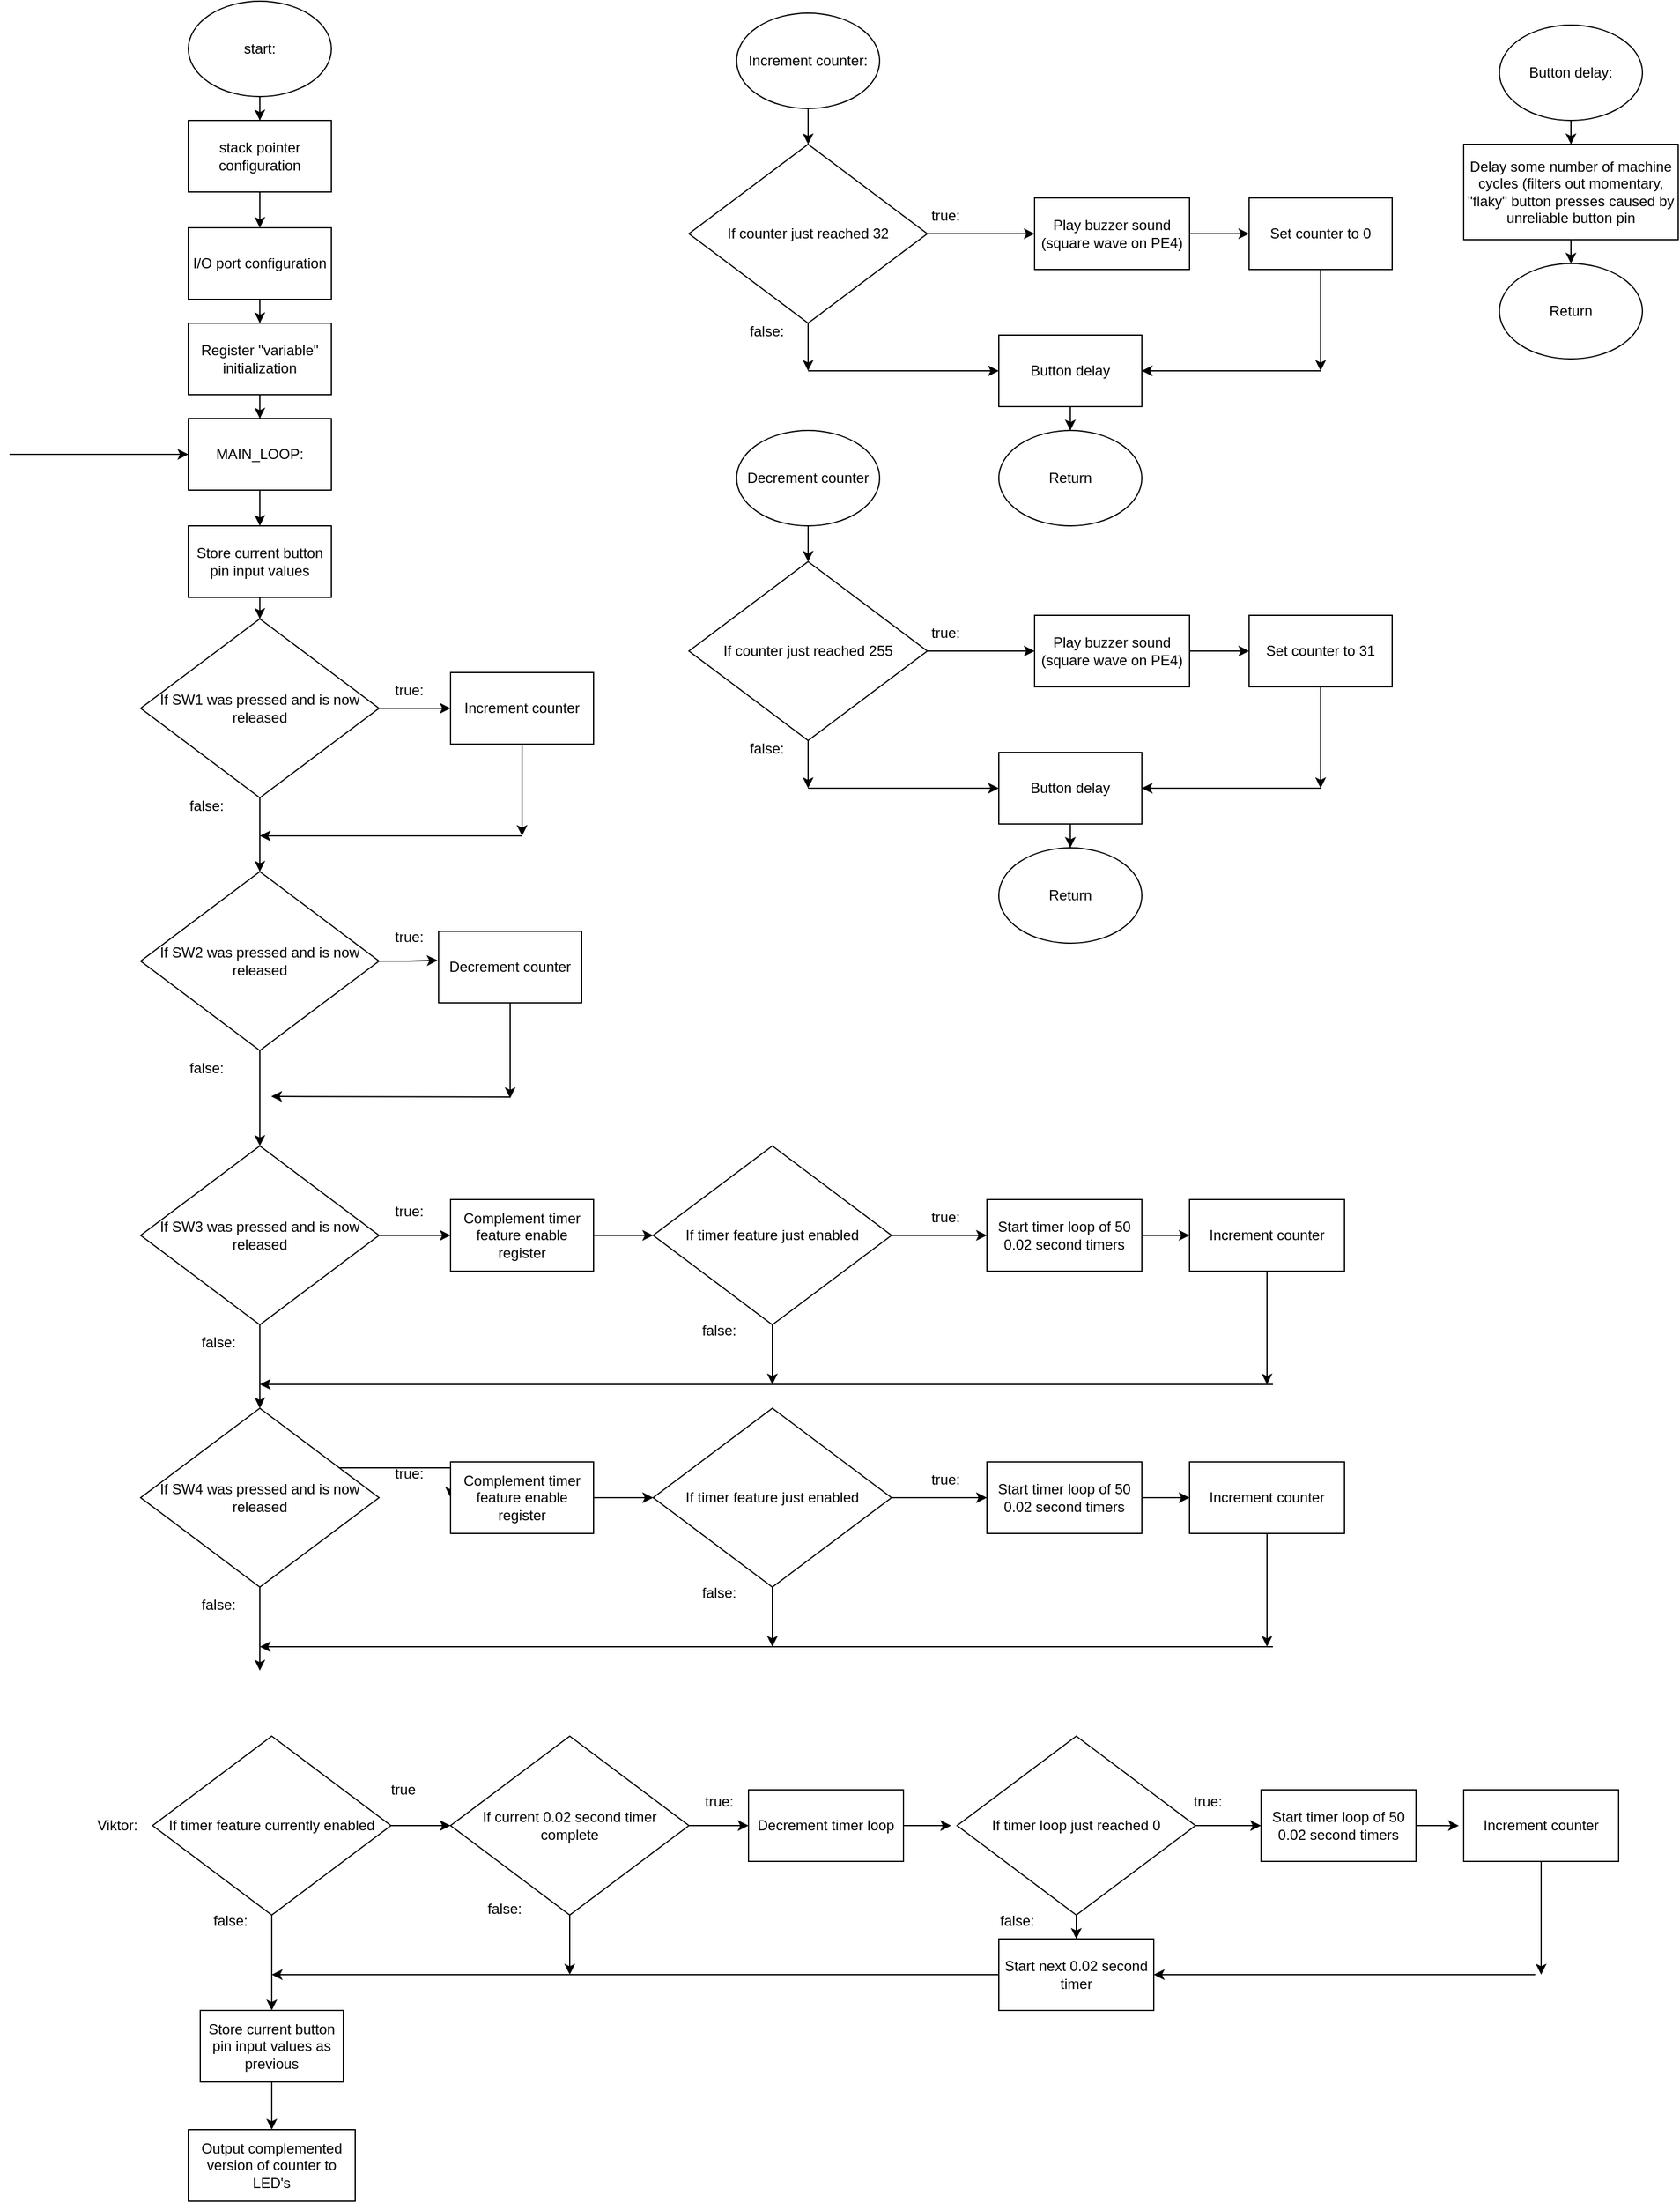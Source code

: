 <mxfile version="22.0.8" type="device">
  <diagram name="Page-1" id="21KgNl3fDPqXJoZ2WQx8">
    <mxGraphModel dx="1161" dy="561" grid="1" gridSize="10" guides="1" tooltips="1" connect="1" arrows="1" fold="1" page="1" pageScale="1" pageWidth="850" pageHeight="1100" math="0" shadow="0">
      <root>
        <mxCell id="0" />
        <mxCell id="1" parent="0" />
        <mxCell id="BrRUjYGZPVKL-SYwgNDW-40" style="edgeStyle=orthogonalEdgeStyle;rounded=0;orthogonalLoop=1;jettySize=auto;html=1;entryX=0.5;entryY=0;entryDx=0;entryDy=0;" parent="1" source="77M68DpBtuaTookem0qs-2" target="77M68DpBtuaTookem0qs-3" edge="1">
          <mxGeometry relative="1" as="geometry" />
        </mxCell>
        <mxCell id="77M68DpBtuaTookem0qs-2" value="stack pointer configuration" style="whiteSpace=wrap;html=1;" parent="1" vertex="1">
          <mxGeometry x="330" y="100" width="120" height="60" as="geometry" />
        </mxCell>
        <mxCell id="BrRUjYGZPVKL-SYwgNDW-41" style="edgeStyle=orthogonalEdgeStyle;rounded=0;orthogonalLoop=1;jettySize=auto;html=1;" parent="1" source="77M68DpBtuaTookem0qs-3" target="77M68DpBtuaTookem0qs-5" edge="1">
          <mxGeometry relative="1" as="geometry" />
        </mxCell>
        <mxCell id="77M68DpBtuaTookem0qs-3" value="I/O port configuration" style="rounded=0;whiteSpace=wrap;html=1;" parent="1" vertex="1">
          <mxGeometry x="330" y="190" width="120" height="60" as="geometry" />
        </mxCell>
        <mxCell id="BrRUjYGZPVKL-SYwgNDW-42" style="edgeStyle=orthogonalEdgeStyle;rounded=0;orthogonalLoop=1;jettySize=auto;html=1;" parent="1" source="77M68DpBtuaTookem0qs-5" target="77M68DpBtuaTookem0qs-6" edge="1">
          <mxGeometry relative="1" as="geometry" />
        </mxCell>
        <mxCell id="77M68DpBtuaTookem0qs-5" value="Register &quot;variable&quot; initialization" style="whiteSpace=wrap;html=1;" parent="1" vertex="1">
          <mxGeometry x="330" y="270" width="120" height="60" as="geometry" />
        </mxCell>
        <mxCell id="BrRUjYGZPVKL-SYwgNDW-43" style="edgeStyle=orthogonalEdgeStyle;rounded=0;orthogonalLoop=1;jettySize=auto;html=1;entryX=0.5;entryY=0;entryDx=0;entryDy=0;" parent="1" source="77M68DpBtuaTookem0qs-6" target="77M68DpBtuaTookem0qs-7" edge="1">
          <mxGeometry relative="1" as="geometry" />
        </mxCell>
        <mxCell id="77M68DpBtuaTookem0qs-6" value="MAIN_LOOP:" style="rounded=0;whiteSpace=wrap;html=1;" parent="1" vertex="1">
          <mxGeometry x="330" y="350" width="120" height="60" as="geometry" />
        </mxCell>
        <mxCell id="BrRUjYGZPVKL-SYwgNDW-44" style="edgeStyle=orthogonalEdgeStyle;rounded=0;orthogonalLoop=1;jettySize=auto;html=1;entryX=0.5;entryY=0;entryDx=0;entryDy=0;" parent="1" source="77M68DpBtuaTookem0qs-7" target="77M68DpBtuaTookem0qs-10" edge="1">
          <mxGeometry relative="1" as="geometry" />
        </mxCell>
        <mxCell id="77M68DpBtuaTookem0qs-7" value="Store current button pin input values" style="rounded=0;whiteSpace=wrap;html=1;" parent="1" vertex="1">
          <mxGeometry x="330" y="440" width="120" height="60" as="geometry" />
        </mxCell>
        <mxCell id="qb9iI_MVHt3v05Znw0Vi-2" style="edgeStyle=orthogonalEdgeStyle;rounded=0;orthogonalLoop=1;jettySize=auto;html=1;" parent="1" source="77M68DpBtuaTookem0qs-8" edge="1">
          <mxGeometry relative="1" as="geometry">
            <mxPoint x="610" y="700" as="targetPoint" />
          </mxGeometry>
        </mxCell>
        <mxCell id="77M68DpBtuaTookem0qs-8" value="Increment counter" style="whiteSpace=wrap;html=1;" parent="1" vertex="1">
          <mxGeometry x="550" y="563" width="120" height="60" as="geometry" />
        </mxCell>
        <mxCell id="BrRUjYGZPVKL-SYwgNDW-39" style="edgeStyle=orthogonalEdgeStyle;rounded=0;orthogonalLoop=1;jettySize=auto;html=1;entryX=0.5;entryY=0;entryDx=0;entryDy=0;" parent="1" source="77M68DpBtuaTookem0qs-9" target="77M68DpBtuaTookem0qs-2" edge="1">
          <mxGeometry relative="1" as="geometry" />
        </mxCell>
        <mxCell id="77M68DpBtuaTookem0qs-9" value="start:" style="ellipse;whiteSpace=wrap;html=1;" parent="1" vertex="1">
          <mxGeometry x="330" width="120" height="80" as="geometry" />
        </mxCell>
        <mxCell id="BrRUjYGZPVKL-SYwgNDW-27" style="edgeStyle=orthogonalEdgeStyle;rounded=0;orthogonalLoop=1;jettySize=auto;html=1;entryX=0;entryY=0.5;entryDx=0;entryDy=0;" parent="1" source="77M68DpBtuaTookem0qs-10" target="77M68DpBtuaTookem0qs-8" edge="1">
          <mxGeometry relative="1" as="geometry" />
        </mxCell>
        <mxCell id="BrRUjYGZPVKL-SYwgNDW-28" style="edgeStyle=orthogonalEdgeStyle;rounded=0;orthogonalLoop=1;jettySize=auto;html=1;entryX=0.5;entryY=0;entryDx=0;entryDy=0;" parent="1" source="77M68DpBtuaTookem0qs-10" target="BrRUjYGZPVKL-SYwgNDW-9" edge="1">
          <mxGeometry relative="1" as="geometry" />
        </mxCell>
        <mxCell id="77M68DpBtuaTookem0qs-10" value="If SW1 was pressed and is now released" style="rhombus;whiteSpace=wrap;html=1;" parent="1" vertex="1">
          <mxGeometry x="290" y="518" width="200" height="150" as="geometry" />
        </mxCell>
        <mxCell id="BrRUjYGZPVKL-SYwgNDW-1" value="true:" style="text;html=1;align=center;verticalAlign=middle;resizable=0;points=[];autosize=1;strokeColor=none;fillColor=none;" parent="1" vertex="1">
          <mxGeometry x="490" y="563" width="50" height="30" as="geometry" />
        </mxCell>
        <mxCell id="BrRUjYGZPVKL-SYwgNDW-2" value="false:" style="text;html=1;align=center;verticalAlign=middle;resizable=0;points=[];autosize=1;strokeColor=none;fillColor=none;" parent="1" vertex="1">
          <mxGeometry x="320" y="660" width="50" height="30" as="geometry" />
        </mxCell>
        <mxCell id="BrRUjYGZPVKL-SYwgNDW-9" value="If SW2 was pressed and is now released" style="rhombus;whiteSpace=wrap;html=1;" parent="1" vertex="1">
          <mxGeometry x="290" y="730" width="200" height="150" as="geometry" />
        </mxCell>
        <mxCell id="qb9iI_MVHt3v05Znw0Vi-1" style="edgeStyle=orthogonalEdgeStyle;rounded=0;orthogonalLoop=1;jettySize=auto;html=1;" parent="1" source="BrRUjYGZPVKL-SYwgNDW-10" edge="1">
          <mxGeometry relative="1" as="geometry">
            <mxPoint x="600" y="920" as="targetPoint" />
          </mxGeometry>
        </mxCell>
        <mxCell id="BrRUjYGZPVKL-SYwgNDW-10" value="Decrement counter" style="whiteSpace=wrap;html=1;" parent="1" vertex="1">
          <mxGeometry x="540" y="780" width="120" height="60" as="geometry" />
        </mxCell>
        <mxCell id="BrRUjYGZPVKL-SYwgNDW-15" value="false:" style="text;html=1;align=center;verticalAlign=middle;resizable=0;points=[];autosize=1;strokeColor=none;fillColor=none;" parent="1" vertex="1">
          <mxGeometry x="320" y="880" width="50" height="30" as="geometry" />
        </mxCell>
        <mxCell id="BrRUjYGZPVKL-SYwgNDW-16" value="true:" style="text;html=1;align=center;verticalAlign=middle;resizable=0;points=[];autosize=1;strokeColor=none;fillColor=none;" parent="1" vertex="1">
          <mxGeometry x="490" y="770" width="50" height="30" as="geometry" />
        </mxCell>
        <mxCell id="BrRUjYGZPVKL-SYwgNDW-29" style="edgeStyle=orthogonalEdgeStyle;rounded=0;orthogonalLoop=1;jettySize=auto;html=1;entryX=0.5;entryY=0;entryDx=0;entryDy=0;exitX=0.5;exitY=1;exitDx=0;exitDy=0;" parent="1" source="BrRUjYGZPVKL-SYwgNDW-9" target="BrRUjYGZPVKL-SYwgNDW-45" edge="1">
          <mxGeometry relative="1" as="geometry">
            <mxPoint x="389.58" y="886.5" as="sourcePoint" />
            <mxPoint x="389.58" y="948.5" as="targetPoint" />
          </mxGeometry>
        </mxCell>
        <mxCell id="BrRUjYGZPVKL-SYwgNDW-34" value="" style="endArrow=classic;html=1;rounded=0;" parent="1" edge="1">
          <mxGeometry width="50" height="50" relative="1" as="geometry">
            <mxPoint x="600" y="919" as="sourcePoint" />
            <mxPoint x="399.58" y="918.5" as="targetPoint" />
          </mxGeometry>
        </mxCell>
        <mxCell id="BrRUjYGZPVKL-SYwgNDW-38" style="edgeStyle=orthogonalEdgeStyle;rounded=0;orthogonalLoop=1;jettySize=auto;html=1;entryX=-0.007;entryY=0.406;entryDx=0;entryDy=0;entryPerimeter=0;" parent="1" source="BrRUjYGZPVKL-SYwgNDW-9" target="BrRUjYGZPVKL-SYwgNDW-10" edge="1">
          <mxGeometry relative="1" as="geometry" />
        </mxCell>
        <mxCell id="BrRUjYGZPVKL-SYwgNDW-49" style="edgeStyle=orthogonalEdgeStyle;rounded=0;orthogonalLoop=1;jettySize=auto;html=1;entryX=0;entryY=0.5;entryDx=0;entryDy=0;" parent="1" source="BrRUjYGZPVKL-SYwgNDW-45" target="BrRUjYGZPVKL-SYwgNDW-46" edge="1">
          <mxGeometry relative="1" as="geometry" />
        </mxCell>
        <mxCell id="BrRUjYGZPVKL-SYwgNDW-50" style="edgeStyle=orthogonalEdgeStyle;rounded=0;orthogonalLoop=1;jettySize=auto;html=1;" parent="1" source="BrRUjYGZPVKL-SYwgNDW-45" edge="1">
          <mxGeometry relative="1" as="geometry">
            <mxPoint x="390" y="1180" as="targetPoint" />
          </mxGeometry>
        </mxCell>
        <mxCell id="BrRUjYGZPVKL-SYwgNDW-45" value="If SW3 was pressed and is now released" style="rhombus;whiteSpace=wrap;html=1;" parent="1" vertex="1">
          <mxGeometry x="290" y="960" width="200" height="150" as="geometry" />
        </mxCell>
        <mxCell id="BrRUjYGZPVKL-SYwgNDW-54" style="edgeStyle=orthogonalEdgeStyle;rounded=0;orthogonalLoop=1;jettySize=auto;html=1;entryX=0;entryY=0.5;entryDx=0;entryDy=0;" parent="1" source="BrRUjYGZPVKL-SYwgNDW-46" target="BrRUjYGZPVKL-SYwgNDW-53" edge="1">
          <mxGeometry relative="1" as="geometry" />
        </mxCell>
        <mxCell id="BrRUjYGZPVKL-SYwgNDW-46" value="Complement timer feature enable register" style="whiteSpace=wrap;html=1;" parent="1" vertex="1">
          <mxGeometry x="550" y="1005" width="120" height="60" as="geometry" />
        </mxCell>
        <mxCell id="BrRUjYGZPVKL-SYwgNDW-47" value="true:" style="text;html=1;align=center;verticalAlign=middle;resizable=0;points=[];autosize=1;strokeColor=none;fillColor=none;" parent="1" vertex="1">
          <mxGeometry x="490" y="1000" width="50" height="30" as="geometry" />
        </mxCell>
        <mxCell id="BrRUjYGZPVKL-SYwgNDW-52" value="false:" style="text;html=1;align=center;verticalAlign=middle;resizable=0;points=[];autosize=1;strokeColor=none;fillColor=none;" parent="1" vertex="1">
          <mxGeometry x="330" y="1110" width="50" height="30" as="geometry" />
        </mxCell>
        <mxCell id="BrRUjYGZPVKL-SYwgNDW-57" style="edgeStyle=orthogonalEdgeStyle;rounded=0;orthogonalLoop=1;jettySize=auto;html=1;entryX=0;entryY=0.5;entryDx=0;entryDy=0;" parent="1" source="BrRUjYGZPVKL-SYwgNDW-53" target="BrRUjYGZPVKL-SYwgNDW-55" edge="1">
          <mxGeometry relative="1" as="geometry" />
        </mxCell>
        <mxCell id="BrRUjYGZPVKL-SYwgNDW-61" style="edgeStyle=orthogonalEdgeStyle;rounded=0;orthogonalLoop=1;jettySize=auto;html=1;" parent="1" source="BrRUjYGZPVKL-SYwgNDW-53" edge="1">
          <mxGeometry relative="1" as="geometry">
            <mxPoint x="820" y="1160" as="targetPoint" />
          </mxGeometry>
        </mxCell>
        <mxCell id="BrRUjYGZPVKL-SYwgNDW-53" value="If timer feature just enabled" style="rhombus;whiteSpace=wrap;html=1;" parent="1" vertex="1">
          <mxGeometry x="720" y="960" width="200" height="150" as="geometry" />
        </mxCell>
        <mxCell id="BrRUjYGZPVKL-SYwgNDW-58" style="edgeStyle=orthogonalEdgeStyle;rounded=0;orthogonalLoop=1;jettySize=auto;html=1;" parent="1" edge="1">
          <mxGeometry relative="1" as="geometry">
            <mxPoint x="390" y="1160" as="targetPoint" />
            <mxPoint x="1240" y="1160" as="sourcePoint" />
            <Array as="points">
              <mxPoint x="1065" y="1160" />
            </Array>
          </mxGeometry>
        </mxCell>
        <mxCell id="BrRUjYGZPVKL-SYwgNDW-71" style="edgeStyle=orthogonalEdgeStyle;rounded=0;orthogonalLoop=1;jettySize=auto;html=1;entryX=0;entryY=0.5;entryDx=0;entryDy=0;" parent="1" source="BrRUjYGZPVKL-SYwgNDW-55" target="BrRUjYGZPVKL-SYwgNDW-69" edge="1">
          <mxGeometry relative="1" as="geometry" />
        </mxCell>
        <mxCell id="BrRUjYGZPVKL-SYwgNDW-55" value="Start timer loop of 50 0.02 second timers" style="rounded=0;whiteSpace=wrap;html=1;" parent="1" vertex="1">
          <mxGeometry x="1000" y="1005" width="130" height="60" as="geometry" />
        </mxCell>
        <mxCell id="BrRUjYGZPVKL-SYwgNDW-59" value="true:" style="text;html=1;align=center;verticalAlign=middle;resizable=0;points=[];autosize=1;strokeColor=none;fillColor=none;" parent="1" vertex="1">
          <mxGeometry x="940" y="1005" width="50" height="30" as="geometry" />
        </mxCell>
        <mxCell id="BrRUjYGZPVKL-SYwgNDW-60" value="false:" style="text;html=1;align=center;verticalAlign=middle;resizable=0;points=[];autosize=1;strokeColor=none;fillColor=none;" parent="1" vertex="1">
          <mxGeometry x="750" y="1100" width="50" height="30" as="geometry" />
        </mxCell>
        <mxCell id="BrRUjYGZPVKL-SYwgNDW-70" style="edgeStyle=orthogonalEdgeStyle;rounded=0;orthogonalLoop=1;jettySize=auto;html=1;" parent="1" source="BrRUjYGZPVKL-SYwgNDW-69" edge="1">
          <mxGeometry relative="1" as="geometry">
            <mxPoint x="1235" y="1160.0" as="targetPoint" />
          </mxGeometry>
        </mxCell>
        <mxCell id="BrRUjYGZPVKL-SYwgNDW-69" value="Increment counter" style="rounded=0;whiteSpace=wrap;html=1;" parent="1" vertex="1">
          <mxGeometry x="1170" y="1005" width="130" height="60" as="geometry" />
        </mxCell>
        <mxCell id="BrRUjYGZPVKL-SYwgNDW-92" style="edgeStyle=orthogonalEdgeStyle;rounded=0;orthogonalLoop=1;jettySize=auto;html=1;entryX=0.5;entryY=0;entryDx=0;entryDy=0;" parent="1" source="BrRUjYGZPVKL-SYwgNDW-79" target="BrRUjYGZPVKL-SYwgNDW-82" edge="1">
          <mxGeometry relative="1" as="geometry" />
        </mxCell>
        <mxCell id="BrRUjYGZPVKL-SYwgNDW-79" value="Increment counter:" style="ellipse;whiteSpace=wrap;html=1;" parent="1" vertex="1">
          <mxGeometry x="790" y="10" width="120" height="80" as="geometry" />
        </mxCell>
        <mxCell id="BrRUjYGZPVKL-SYwgNDW-80" style="edgeStyle=orthogonalEdgeStyle;rounded=0;orthogonalLoop=1;jettySize=auto;html=1;" parent="1" source="BrRUjYGZPVKL-SYwgNDW-82" edge="1">
          <mxGeometry relative="1" as="geometry">
            <mxPoint x="850" y="310" as="targetPoint" />
          </mxGeometry>
        </mxCell>
        <mxCell id="BrRUjYGZPVKL-SYwgNDW-81" style="edgeStyle=orthogonalEdgeStyle;rounded=0;orthogonalLoop=1;jettySize=auto;html=1;" parent="1" source="BrRUjYGZPVKL-SYwgNDW-82" target="BrRUjYGZPVKL-SYwgNDW-87" edge="1">
          <mxGeometry relative="1" as="geometry" />
        </mxCell>
        <mxCell id="BrRUjYGZPVKL-SYwgNDW-82" value="If counter just reached 32" style="rhombus;whiteSpace=wrap;html=1;" parent="1" vertex="1">
          <mxGeometry x="750" y="120" width="200" height="150" as="geometry" />
        </mxCell>
        <mxCell id="BrRUjYGZPVKL-SYwgNDW-83" value="true:" style="text;html=1;align=center;verticalAlign=middle;resizable=0;points=[];autosize=1;strokeColor=none;fillColor=none;" parent="1" vertex="1">
          <mxGeometry x="940" y="165" width="50" height="30" as="geometry" />
        </mxCell>
        <mxCell id="BrRUjYGZPVKL-SYwgNDW-84" style="edgeStyle=orthogonalEdgeStyle;rounded=0;orthogonalLoop=1;jettySize=auto;html=1;" parent="1" source="BrRUjYGZPVKL-SYwgNDW-85" edge="1">
          <mxGeometry relative="1" as="geometry">
            <mxPoint x="1280" y="310" as="targetPoint" />
          </mxGeometry>
        </mxCell>
        <mxCell id="BrRUjYGZPVKL-SYwgNDW-85" value="Set counter to 0" style="rounded=0;whiteSpace=wrap;html=1;" parent="1" vertex="1">
          <mxGeometry x="1220" y="165" width="120" height="60" as="geometry" />
        </mxCell>
        <mxCell id="BrRUjYGZPVKL-SYwgNDW-86" style="edgeStyle=orthogonalEdgeStyle;rounded=0;orthogonalLoop=1;jettySize=auto;html=1;entryX=0;entryY=0.5;entryDx=0;entryDy=0;" parent="1" source="BrRUjYGZPVKL-SYwgNDW-87" target="BrRUjYGZPVKL-SYwgNDW-85" edge="1">
          <mxGeometry relative="1" as="geometry" />
        </mxCell>
        <mxCell id="BrRUjYGZPVKL-SYwgNDW-87" value="Play buzzer sound (square wave on PE4)" style="rounded=0;whiteSpace=wrap;html=1;" parent="1" vertex="1">
          <mxGeometry x="1040" y="165" width="130" height="60" as="geometry" />
        </mxCell>
        <mxCell id="BrRUjYGZPVKL-SYwgNDW-88" value="false:" style="text;html=1;align=center;verticalAlign=middle;resizable=0;points=[];autosize=1;strokeColor=none;fillColor=none;" parent="1" vertex="1">
          <mxGeometry x="790" y="262" width="50" height="30" as="geometry" />
        </mxCell>
        <mxCell id="BrRUjYGZPVKL-SYwgNDW-90" value="" style="endArrow=classic;html=1;rounded=0;entryX=1;entryY=0.5;entryDx=0;entryDy=0;" parent="1" edge="1">
          <mxGeometry width="50" height="50" relative="1" as="geometry">
            <mxPoint x="1280" y="310" as="sourcePoint" />
            <mxPoint x="1130" y="310.0" as="targetPoint" />
          </mxGeometry>
        </mxCell>
        <mxCell id="BrRUjYGZPVKL-SYwgNDW-91" value="" style="endArrow=classic;html=1;rounded=0;entryX=0;entryY=0.5;entryDx=0;entryDy=0;" parent="1" edge="1">
          <mxGeometry width="50" height="50" relative="1" as="geometry">
            <mxPoint x="850" y="310" as="sourcePoint" />
            <mxPoint x="1010" y="310.0" as="targetPoint" />
          </mxGeometry>
        </mxCell>
        <mxCell id="BrRUjYGZPVKL-SYwgNDW-93" style="edgeStyle=orthogonalEdgeStyle;rounded=0;orthogonalLoop=1;jettySize=auto;html=1;entryX=0.5;entryY=0;entryDx=0;entryDy=0;" parent="1" source="BrRUjYGZPVKL-SYwgNDW-94" target="BrRUjYGZPVKL-SYwgNDW-97" edge="1">
          <mxGeometry relative="1" as="geometry" />
        </mxCell>
        <mxCell id="BrRUjYGZPVKL-SYwgNDW-94" value="Decrement counter" style="ellipse;whiteSpace=wrap;html=1;" parent="1" vertex="1">
          <mxGeometry x="790" y="360" width="120" height="80" as="geometry" />
        </mxCell>
        <mxCell id="BrRUjYGZPVKL-SYwgNDW-95" style="edgeStyle=orthogonalEdgeStyle;rounded=0;orthogonalLoop=1;jettySize=auto;html=1;" parent="1" source="BrRUjYGZPVKL-SYwgNDW-97" edge="1">
          <mxGeometry relative="1" as="geometry">
            <mxPoint x="850" y="660" as="targetPoint" />
          </mxGeometry>
        </mxCell>
        <mxCell id="BrRUjYGZPVKL-SYwgNDW-96" style="edgeStyle=orthogonalEdgeStyle;rounded=0;orthogonalLoop=1;jettySize=auto;html=1;" parent="1" source="BrRUjYGZPVKL-SYwgNDW-97" target="BrRUjYGZPVKL-SYwgNDW-102" edge="1">
          <mxGeometry relative="1" as="geometry" />
        </mxCell>
        <mxCell id="BrRUjYGZPVKL-SYwgNDW-97" value="If counter just reached 255" style="rhombus;whiteSpace=wrap;html=1;" parent="1" vertex="1">
          <mxGeometry x="750" y="470" width="200" height="150" as="geometry" />
        </mxCell>
        <mxCell id="BrRUjYGZPVKL-SYwgNDW-98" value="true:" style="text;html=1;align=center;verticalAlign=middle;resizable=0;points=[];autosize=1;strokeColor=none;fillColor=none;" parent="1" vertex="1">
          <mxGeometry x="940" y="515" width="50" height="30" as="geometry" />
        </mxCell>
        <mxCell id="BrRUjYGZPVKL-SYwgNDW-99" style="edgeStyle=orthogonalEdgeStyle;rounded=0;orthogonalLoop=1;jettySize=auto;html=1;" parent="1" source="BrRUjYGZPVKL-SYwgNDW-100" edge="1">
          <mxGeometry relative="1" as="geometry">
            <mxPoint x="1280" y="660" as="targetPoint" />
          </mxGeometry>
        </mxCell>
        <mxCell id="BrRUjYGZPVKL-SYwgNDW-100" value="Set counter to 31" style="rounded=0;whiteSpace=wrap;html=1;" parent="1" vertex="1">
          <mxGeometry x="1220" y="515" width="120" height="60" as="geometry" />
        </mxCell>
        <mxCell id="BrRUjYGZPVKL-SYwgNDW-101" style="edgeStyle=orthogonalEdgeStyle;rounded=0;orthogonalLoop=1;jettySize=auto;html=1;entryX=0;entryY=0.5;entryDx=0;entryDy=0;" parent="1" source="BrRUjYGZPVKL-SYwgNDW-102" target="BrRUjYGZPVKL-SYwgNDW-100" edge="1">
          <mxGeometry relative="1" as="geometry" />
        </mxCell>
        <mxCell id="BrRUjYGZPVKL-SYwgNDW-102" value="Play buzzer sound (square wave on PE4)" style="rounded=0;whiteSpace=wrap;html=1;" parent="1" vertex="1">
          <mxGeometry x="1040" y="515" width="130" height="60" as="geometry" />
        </mxCell>
        <mxCell id="BrRUjYGZPVKL-SYwgNDW-103" value="false:" style="text;html=1;align=center;verticalAlign=middle;resizable=0;points=[];autosize=1;strokeColor=none;fillColor=none;" parent="1" vertex="1">
          <mxGeometry x="790" y="612" width="50" height="30" as="geometry" />
        </mxCell>
        <mxCell id="BrRUjYGZPVKL-SYwgNDW-105" value="" style="endArrow=classic;html=1;rounded=0;entryX=1;entryY=0.5;entryDx=0;entryDy=0;" parent="1" edge="1">
          <mxGeometry width="50" height="50" relative="1" as="geometry">
            <mxPoint x="1280" y="660" as="sourcePoint" />
            <mxPoint x="1130" y="660" as="targetPoint" />
          </mxGeometry>
        </mxCell>
        <mxCell id="BrRUjYGZPVKL-SYwgNDW-106" value="" style="endArrow=classic;html=1;rounded=0;entryX=0;entryY=0.5;entryDx=0;entryDy=0;" parent="1" edge="1">
          <mxGeometry width="50" height="50" relative="1" as="geometry">
            <mxPoint x="850" y="660" as="sourcePoint" />
            <mxPoint x="1010" y="660" as="targetPoint" />
          </mxGeometry>
        </mxCell>
        <mxCell id="qb9iI_MVHt3v05Znw0Vi-4" value="" style="endArrow=classic;html=1;rounded=0;" parent="1" edge="1">
          <mxGeometry width="50" height="50" relative="1" as="geometry">
            <mxPoint x="610" y="700" as="sourcePoint" />
            <mxPoint x="390" y="700" as="targetPoint" />
          </mxGeometry>
        </mxCell>
        <mxCell id="qb9iI_MVHt3v05Znw0Vi-8" value="" style="endArrow=classic;html=1;rounded=0;entryX=0;entryY=0.5;entryDx=0;entryDy=0;" parent="1" target="77M68DpBtuaTookem0qs-6" edge="1">
          <mxGeometry width="50" height="50" relative="1" as="geometry">
            <mxPoint x="180" y="380" as="sourcePoint" />
            <mxPoint x="310" y="460" as="targetPoint" />
          </mxGeometry>
        </mxCell>
        <mxCell id="qb9iI_MVHt3v05Znw0Vi-21" value="Return" style="ellipse;whiteSpace=wrap;html=1;" parent="1" vertex="1">
          <mxGeometry x="1010" y="360" width="120" height="80" as="geometry" />
        </mxCell>
        <mxCell id="qb9iI_MVHt3v05Znw0Vi-23" style="edgeStyle=orthogonalEdgeStyle;rounded=0;orthogonalLoop=1;jettySize=auto;html=1;entryX=0.5;entryY=0;entryDx=0;entryDy=0;" parent="1" source="qb9iI_MVHt3v05Znw0Vi-22" target="qb9iI_MVHt3v05Znw0Vi-21" edge="1">
          <mxGeometry relative="1" as="geometry" />
        </mxCell>
        <mxCell id="qb9iI_MVHt3v05Znw0Vi-22" value="Button delay" style="rounded=0;whiteSpace=wrap;html=1;" parent="1" vertex="1">
          <mxGeometry x="1010" y="280" width="120" height="60" as="geometry" />
        </mxCell>
        <mxCell id="qb9iI_MVHt3v05Znw0Vi-24" value="Return" style="ellipse;whiteSpace=wrap;html=1;" parent="1" vertex="1">
          <mxGeometry x="1010" y="710" width="120" height="80" as="geometry" />
        </mxCell>
        <mxCell id="qb9iI_MVHt3v05Znw0Vi-25" style="edgeStyle=orthogonalEdgeStyle;rounded=0;orthogonalLoop=1;jettySize=auto;html=1;entryX=0.5;entryY=0;entryDx=0;entryDy=0;" parent="1" source="qb9iI_MVHt3v05Znw0Vi-26" target="qb9iI_MVHt3v05Znw0Vi-24" edge="1">
          <mxGeometry relative="1" as="geometry" />
        </mxCell>
        <mxCell id="qb9iI_MVHt3v05Znw0Vi-26" value="Button delay" style="rounded=0;whiteSpace=wrap;html=1;" parent="1" vertex="1">
          <mxGeometry x="1010" y="630" width="120" height="60" as="geometry" />
        </mxCell>
        <mxCell id="qb9iI_MVHt3v05Znw0Vi-30" style="edgeStyle=orthogonalEdgeStyle;rounded=0;orthogonalLoop=1;jettySize=auto;html=1;entryX=0.5;entryY=0;entryDx=0;entryDy=0;" parent="1" source="qb9iI_MVHt3v05Znw0Vi-27" target="qb9iI_MVHt3v05Znw0Vi-29" edge="1">
          <mxGeometry relative="1" as="geometry" />
        </mxCell>
        <mxCell id="qb9iI_MVHt3v05Znw0Vi-27" value="Button delay:" style="ellipse;whiteSpace=wrap;html=1;" parent="1" vertex="1">
          <mxGeometry x="1430" y="20" width="120" height="80" as="geometry" />
        </mxCell>
        <mxCell id="qb9iI_MVHt3v05Znw0Vi-28" value="Return" style="ellipse;whiteSpace=wrap;html=1;" parent="1" vertex="1">
          <mxGeometry x="1430" y="220" width="120" height="80" as="geometry" />
        </mxCell>
        <mxCell id="qb9iI_MVHt3v05Znw0Vi-31" style="edgeStyle=orthogonalEdgeStyle;rounded=0;orthogonalLoop=1;jettySize=auto;html=1;entryX=0.5;entryY=0;entryDx=0;entryDy=0;" parent="1" source="qb9iI_MVHt3v05Znw0Vi-29" target="qb9iI_MVHt3v05Znw0Vi-28" edge="1">
          <mxGeometry relative="1" as="geometry" />
        </mxCell>
        <mxCell id="qb9iI_MVHt3v05Znw0Vi-29" value="Delay some number of machine cycles (filters out momentary, &quot;flaky&quot; button presses caused by unreliable button pin" style="rounded=0;whiteSpace=wrap;html=1;" parent="1" vertex="1">
          <mxGeometry x="1400" y="120" width="180" height="80" as="geometry" />
        </mxCell>
        <mxCell id="W42q5OrmYtjdAzyLAl1A-1" style="edgeStyle=orthogonalEdgeStyle;rounded=0;orthogonalLoop=1;jettySize=auto;html=1;entryX=0.5;entryY=0;entryDx=0;entryDy=0;" edge="1" parent="1" source="W42q5OrmYtjdAzyLAl1A-3" target="W42q5OrmYtjdAzyLAl1A-20">
          <mxGeometry relative="1" as="geometry" />
        </mxCell>
        <mxCell id="W42q5OrmYtjdAzyLAl1A-2" style="edgeStyle=orthogonalEdgeStyle;rounded=0;orthogonalLoop=1;jettySize=auto;html=1;entryX=0;entryY=0.5;entryDx=0;entryDy=0;" edge="1" parent="1" source="W42q5OrmYtjdAzyLAl1A-3" target="W42q5OrmYtjdAzyLAl1A-6">
          <mxGeometry relative="1" as="geometry" />
        </mxCell>
        <mxCell id="W42q5OrmYtjdAzyLAl1A-3" value="If timer feature currently enabled" style="rhombus;whiteSpace=wrap;html=1;" vertex="1" parent="1">
          <mxGeometry x="300" y="1455" width="200" height="150" as="geometry" />
        </mxCell>
        <mxCell id="W42q5OrmYtjdAzyLAl1A-4" style="edgeStyle=orthogonalEdgeStyle;rounded=0;orthogonalLoop=1;jettySize=auto;html=1;entryX=0;entryY=0.5;entryDx=0;entryDy=0;" edge="1" parent="1" source="W42q5OrmYtjdAzyLAl1A-6" target="W42q5OrmYtjdAzyLAl1A-8">
          <mxGeometry relative="1" as="geometry" />
        </mxCell>
        <mxCell id="W42q5OrmYtjdAzyLAl1A-5" style="edgeStyle=orthogonalEdgeStyle;rounded=0;orthogonalLoop=1;jettySize=auto;html=1;" edge="1" parent="1" source="W42q5OrmYtjdAzyLAl1A-6">
          <mxGeometry relative="1" as="geometry">
            <mxPoint x="650" y="1655" as="targetPoint" />
          </mxGeometry>
        </mxCell>
        <mxCell id="W42q5OrmYtjdAzyLAl1A-6" value="If current 0.02 second timer complete" style="rhombus;whiteSpace=wrap;html=1;" vertex="1" parent="1">
          <mxGeometry x="550" y="1455" width="200" height="150" as="geometry" />
        </mxCell>
        <mxCell id="W42q5OrmYtjdAzyLAl1A-7" style="edgeStyle=orthogonalEdgeStyle;rounded=0;orthogonalLoop=1;jettySize=auto;html=1;" edge="1" parent="1" source="W42q5OrmYtjdAzyLAl1A-8">
          <mxGeometry relative="1" as="geometry">
            <mxPoint x="970" y="1530" as="targetPoint" />
          </mxGeometry>
        </mxCell>
        <mxCell id="W42q5OrmYtjdAzyLAl1A-8" value="Decrement timer loop" style="rounded=0;whiteSpace=wrap;html=1;" vertex="1" parent="1">
          <mxGeometry x="800" y="1500" width="130" height="60" as="geometry" />
        </mxCell>
        <mxCell id="W42q5OrmYtjdAzyLAl1A-9" value="Start next 0.02 second timer" style="rounded=0;whiteSpace=wrap;html=1;" vertex="1" parent="1">
          <mxGeometry x="1010" y="1625" width="130" height="60" as="geometry" />
        </mxCell>
        <mxCell id="W42q5OrmYtjdAzyLAl1A-10" style="edgeStyle=orthogonalEdgeStyle;rounded=0;orthogonalLoop=1;jettySize=auto;html=1;entryX=0;entryY=0.5;entryDx=0;entryDy=0;" edge="1" parent="1" source="W42q5OrmYtjdAzyLAl1A-12" target="W42q5OrmYtjdAzyLAl1A-13">
          <mxGeometry relative="1" as="geometry" />
        </mxCell>
        <mxCell id="W42q5OrmYtjdAzyLAl1A-11" style="edgeStyle=orthogonalEdgeStyle;rounded=0;orthogonalLoop=1;jettySize=auto;html=1;entryX=0.5;entryY=0;entryDx=0;entryDy=0;" edge="1" parent="1" source="W42q5OrmYtjdAzyLAl1A-12" target="W42q5OrmYtjdAzyLAl1A-9">
          <mxGeometry relative="1" as="geometry" />
        </mxCell>
        <mxCell id="W42q5OrmYtjdAzyLAl1A-12" value="If timer loop just reached 0" style="rhombus;whiteSpace=wrap;html=1;" vertex="1" parent="1">
          <mxGeometry x="975" y="1455" width="200" height="150" as="geometry" />
        </mxCell>
        <mxCell id="W42q5OrmYtjdAzyLAl1A-13" value="Start timer loop of 50 0.02 second timers" style="rounded=0;whiteSpace=wrap;html=1;" vertex="1" parent="1">
          <mxGeometry x="1230" y="1500" width="130" height="60" as="geometry" />
        </mxCell>
        <mxCell id="W42q5OrmYtjdAzyLAl1A-14" value="Increment counter" style="rounded=0;whiteSpace=wrap;html=1;" vertex="1" parent="1">
          <mxGeometry x="1400" y="1500" width="130" height="60" as="geometry" />
        </mxCell>
        <mxCell id="W42q5OrmYtjdAzyLAl1A-15" value="false:" style="text;html=1;align=center;verticalAlign=middle;resizable=0;points=[];autosize=1;strokeColor=none;fillColor=none;" vertex="1" parent="1">
          <mxGeometry x="1000" y="1595" width="50" height="30" as="geometry" />
        </mxCell>
        <mxCell id="W42q5OrmYtjdAzyLAl1A-16" value="true:" style="text;html=1;align=center;verticalAlign=middle;resizable=0;points=[];autosize=1;strokeColor=none;fillColor=none;" vertex="1" parent="1">
          <mxGeometry x="1160" y="1495" width="50" height="30" as="geometry" />
        </mxCell>
        <mxCell id="W42q5OrmYtjdAzyLAl1A-17" value="false:" style="text;html=1;align=center;verticalAlign=middle;resizable=0;points=[];autosize=1;strokeColor=none;fillColor=none;" vertex="1" parent="1">
          <mxGeometry x="570" y="1585" width="50" height="30" as="geometry" />
        </mxCell>
        <mxCell id="W42q5OrmYtjdAzyLAl1A-18" value="true:" style="text;html=1;align=center;verticalAlign=middle;resizable=0;points=[];autosize=1;strokeColor=none;fillColor=none;" vertex="1" parent="1">
          <mxGeometry x="750" y="1495" width="50" height="30" as="geometry" />
        </mxCell>
        <mxCell id="W42q5OrmYtjdAzyLAl1A-19" style="edgeStyle=orthogonalEdgeStyle;rounded=0;orthogonalLoop=1;jettySize=auto;html=1;entryX=0.5;entryY=0;entryDx=0;entryDy=0;" edge="1" parent="1" source="W42q5OrmYtjdAzyLAl1A-20" target="W42q5OrmYtjdAzyLAl1A-21">
          <mxGeometry relative="1" as="geometry" />
        </mxCell>
        <mxCell id="W42q5OrmYtjdAzyLAl1A-20" value="Store current button pin input values as previous" style="rounded=0;whiteSpace=wrap;html=1;" vertex="1" parent="1">
          <mxGeometry x="340" y="1685" width="120" height="60" as="geometry" />
        </mxCell>
        <mxCell id="W42q5OrmYtjdAzyLAl1A-21" value="Output complemented version of counter to LED&#39;s" style="rounded=0;whiteSpace=wrap;html=1;" vertex="1" parent="1">
          <mxGeometry x="330" y="1785" width="140" height="60" as="geometry" />
        </mxCell>
        <mxCell id="W42q5OrmYtjdAzyLAl1A-22" style="edgeStyle=orthogonalEdgeStyle;rounded=0;orthogonalLoop=1;jettySize=auto;html=1;entryX=-0.031;entryY=0.502;entryDx=0;entryDy=0;entryPerimeter=0;" edge="1" parent="1" source="W42q5OrmYtjdAzyLAl1A-13" target="W42q5OrmYtjdAzyLAl1A-14">
          <mxGeometry relative="1" as="geometry" />
        </mxCell>
        <mxCell id="W42q5OrmYtjdAzyLAl1A-23" value="" style="endArrow=classic;html=1;rounded=0;exitX=0.5;exitY=1;exitDx=0;exitDy=0;" edge="1" parent="1" source="W42q5OrmYtjdAzyLAl1A-14">
          <mxGeometry width="50" height="50" relative="1" as="geometry">
            <mxPoint x="1160" y="1605" as="sourcePoint" />
            <mxPoint x="1465" y="1655" as="targetPoint" />
          </mxGeometry>
        </mxCell>
        <mxCell id="W42q5OrmYtjdAzyLAl1A-24" value="" style="endArrow=classic;html=1;rounded=0;entryX=1;entryY=0.5;entryDx=0;entryDy=0;" edge="1" parent="1" target="W42q5OrmYtjdAzyLAl1A-9">
          <mxGeometry width="50" height="50" relative="1" as="geometry">
            <mxPoint x="1460" y="1655" as="sourcePoint" />
            <mxPoint x="1280" y="1715" as="targetPoint" />
          </mxGeometry>
        </mxCell>
        <mxCell id="W42q5OrmYtjdAzyLAl1A-25" value="" style="endArrow=classic;html=1;rounded=0;exitX=0;exitY=0.5;exitDx=0;exitDy=0;" edge="1" parent="1" source="W42q5OrmYtjdAzyLAl1A-9">
          <mxGeometry width="50" height="50" relative="1" as="geometry">
            <mxPoint x="700" y="1735" as="sourcePoint" />
            <mxPoint x="400" y="1655" as="targetPoint" />
          </mxGeometry>
        </mxCell>
        <mxCell id="W42q5OrmYtjdAzyLAl1A-26" value="Viktor:" style="text;html=1;align=center;verticalAlign=middle;resizable=0;points=[];autosize=1;strokeColor=none;fillColor=none;" vertex="1" parent="1">
          <mxGeometry x="240" y="1515" width="60" height="30" as="geometry" />
        </mxCell>
        <mxCell id="W42q5OrmYtjdAzyLAl1A-27" value="true" style="text;html=1;align=center;verticalAlign=middle;resizable=0;points=[];autosize=1;strokeColor=none;fillColor=none;" vertex="1" parent="1">
          <mxGeometry x="490" y="1485" width="40" height="30" as="geometry" />
        </mxCell>
        <mxCell id="W42q5OrmYtjdAzyLAl1A-28" value="false:" style="text;html=1;align=center;verticalAlign=middle;resizable=0;points=[];autosize=1;strokeColor=none;fillColor=none;" vertex="1" parent="1">
          <mxGeometry x="340" y="1595" width="50" height="30" as="geometry" />
        </mxCell>
        <mxCell id="W42q5OrmYtjdAzyLAl1A-29" style="edgeStyle=orthogonalEdgeStyle;rounded=0;orthogonalLoop=1;jettySize=auto;html=1;entryX=0;entryY=0.5;entryDx=0;entryDy=0;" edge="1" parent="1" source="W42q5OrmYtjdAzyLAl1A-31" target="W42q5OrmYtjdAzyLAl1A-33">
          <mxGeometry relative="1" as="geometry">
            <Array as="points">
              <mxPoint x="550" y="1230" />
            </Array>
          </mxGeometry>
        </mxCell>
        <mxCell id="W42q5OrmYtjdAzyLAl1A-30" style="edgeStyle=orthogonalEdgeStyle;rounded=0;orthogonalLoop=1;jettySize=auto;html=1;" edge="1" parent="1" source="W42q5OrmYtjdAzyLAl1A-31">
          <mxGeometry relative="1" as="geometry">
            <mxPoint x="390" y="1400" as="targetPoint" />
          </mxGeometry>
        </mxCell>
        <mxCell id="W42q5OrmYtjdAzyLAl1A-31" value="If SW4 was pressed and is now released" style="rhombus;whiteSpace=wrap;html=1;" vertex="1" parent="1">
          <mxGeometry x="290" y="1180" width="200" height="150" as="geometry" />
        </mxCell>
        <mxCell id="W42q5OrmYtjdAzyLAl1A-32" style="edgeStyle=orthogonalEdgeStyle;rounded=0;orthogonalLoop=1;jettySize=auto;html=1;entryX=0;entryY=0.5;entryDx=0;entryDy=0;" edge="1" parent="1" source="W42q5OrmYtjdAzyLAl1A-33" target="W42q5OrmYtjdAzyLAl1A-38">
          <mxGeometry relative="1" as="geometry" />
        </mxCell>
        <mxCell id="W42q5OrmYtjdAzyLAl1A-33" value="Complement timer feature enable register" style="whiteSpace=wrap;html=1;" vertex="1" parent="1">
          <mxGeometry x="550" y="1225" width="120" height="60" as="geometry" />
        </mxCell>
        <mxCell id="W42q5OrmYtjdAzyLAl1A-34" value="true:" style="text;html=1;align=center;verticalAlign=middle;resizable=0;points=[];autosize=1;strokeColor=none;fillColor=none;" vertex="1" parent="1">
          <mxGeometry x="490" y="1220" width="50" height="30" as="geometry" />
        </mxCell>
        <mxCell id="W42q5OrmYtjdAzyLAl1A-35" value="false:" style="text;html=1;align=center;verticalAlign=middle;resizable=0;points=[];autosize=1;strokeColor=none;fillColor=none;" vertex="1" parent="1">
          <mxGeometry x="330" y="1330" width="50" height="30" as="geometry" />
        </mxCell>
        <mxCell id="W42q5OrmYtjdAzyLAl1A-36" style="edgeStyle=orthogonalEdgeStyle;rounded=0;orthogonalLoop=1;jettySize=auto;html=1;entryX=0;entryY=0.5;entryDx=0;entryDy=0;" edge="1" parent="1" source="W42q5OrmYtjdAzyLAl1A-38" target="W42q5OrmYtjdAzyLAl1A-41">
          <mxGeometry relative="1" as="geometry" />
        </mxCell>
        <mxCell id="W42q5OrmYtjdAzyLAl1A-37" style="edgeStyle=orthogonalEdgeStyle;rounded=0;orthogonalLoop=1;jettySize=auto;html=1;" edge="1" parent="1" source="W42q5OrmYtjdAzyLAl1A-38">
          <mxGeometry relative="1" as="geometry">
            <mxPoint x="820" y="1380" as="targetPoint" />
          </mxGeometry>
        </mxCell>
        <mxCell id="W42q5OrmYtjdAzyLAl1A-38" value="If timer feature just enabled" style="rhombus;whiteSpace=wrap;html=1;" vertex="1" parent="1">
          <mxGeometry x="720" y="1180" width="200" height="150" as="geometry" />
        </mxCell>
        <mxCell id="W42q5OrmYtjdAzyLAl1A-39" style="edgeStyle=orthogonalEdgeStyle;rounded=0;orthogonalLoop=1;jettySize=auto;html=1;" edge="1" parent="1">
          <mxGeometry relative="1" as="geometry">
            <mxPoint x="390" y="1380" as="targetPoint" />
            <mxPoint x="1240" y="1380" as="sourcePoint" />
            <Array as="points">
              <mxPoint x="1065" y="1380" />
            </Array>
          </mxGeometry>
        </mxCell>
        <mxCell id="W42q5OrmYtjdAzyLAl1A-40" style="edgeStyle=orthogonalEdgeStyle;rounded=0;orthogonalLoop=1;jettySize=auto;html=1;entryX=0;entryY=0.5;entryDx=0;entryDy=0;" edge="1" parent="1" source="W42q5OrmYtjdAzyLAl1A-41" target="W42q5OrmYtjdAzyLAl1A-45">
          <mxGeometry relative="1" as="geometry" />
        </mxCell>
        <mxCell id="W42q5OrmYtjdAzyLAl1A-41" value="Start timer loop of 50 0.02 second timers" style="rounded=0;whiteSpace=wrap;html=1;" vertex="1" parent="1">
          <mxGeometry x="1000" y="1225" width="130" height="60" as="geometry" />
        </mxCell>
        <mxCell id="W42q5OrmYtjdAzyLAl1A-42" value="true:" style="text;html=1;align=center;verticalAlign=middle;resizable=0;points=[];autosize=1;strokeColor=none;fillColor=none;" vertex="1" parent="1">
          <mxGeometry x="940" y="1225" width="50" height="30" as="geometry" />
        </mxCell>
        <mxCell id="W42q5OrmYtjdAzyLAl1A-43" value="false:" style="text;html=1;align=center;verticalAlign=middle;resizable=0;points=[];autosize=1;strokeColor=none;fillColor=none;" vertex="1" parent="1">
          <mxGeometry x="750" y="1320" width="50" height="30" as="geometry" />
        </mxCell>
        <mxCell id="W42q5OrmYtjdAzyLAl1A-44" style="edgeStyle=orthogonalEdgeStyle;rounded=0;orthogonalLoop=1;jettySize=auto;html=1;" edge="1" parent="1" source="W42q5OrmYtjdAzyLAl1A-45">
          <mxGeometry relative="1" as="geometry">
            <mxPoint x="1235" y="1380.0" as="targetPoint" />
          </mxGeometry>
        </mxCell>
        <mxCell id="W42q5OrmYtjdAzyLAl1A-45" value="Increment counter" style="rounded=0;whiteSpace=wrap;html=1;" vertex="1" parent="1">
          <mxGeometry x="1170" y="1225" width="130" height="60" as="geometry" />
        </mxCell>
      </root>
    </mxGraphModel>
  </diagram>
</mxfile>
